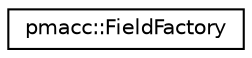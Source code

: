 digraph "Graphical Class Hierarchy"
{
 // LATEX_PDF_SIZE
  edge [fontname="Helvetica",fontsize="10",labelfontname="Helvetica",labelfontsize="10"];
  node [fontname="Helvetica",fontsize="10",shape=record];
  rankdir="LR";
  Node0 [label="pmacc::FieldFactory",height=0.2,width=0.4,color="black", fillcolor="white", style="filled",URL="$classpmacc_1_1_field_factory.html",tooltip="Singleton Factory-pattern class for creation of several types of EventTasks."];
}
